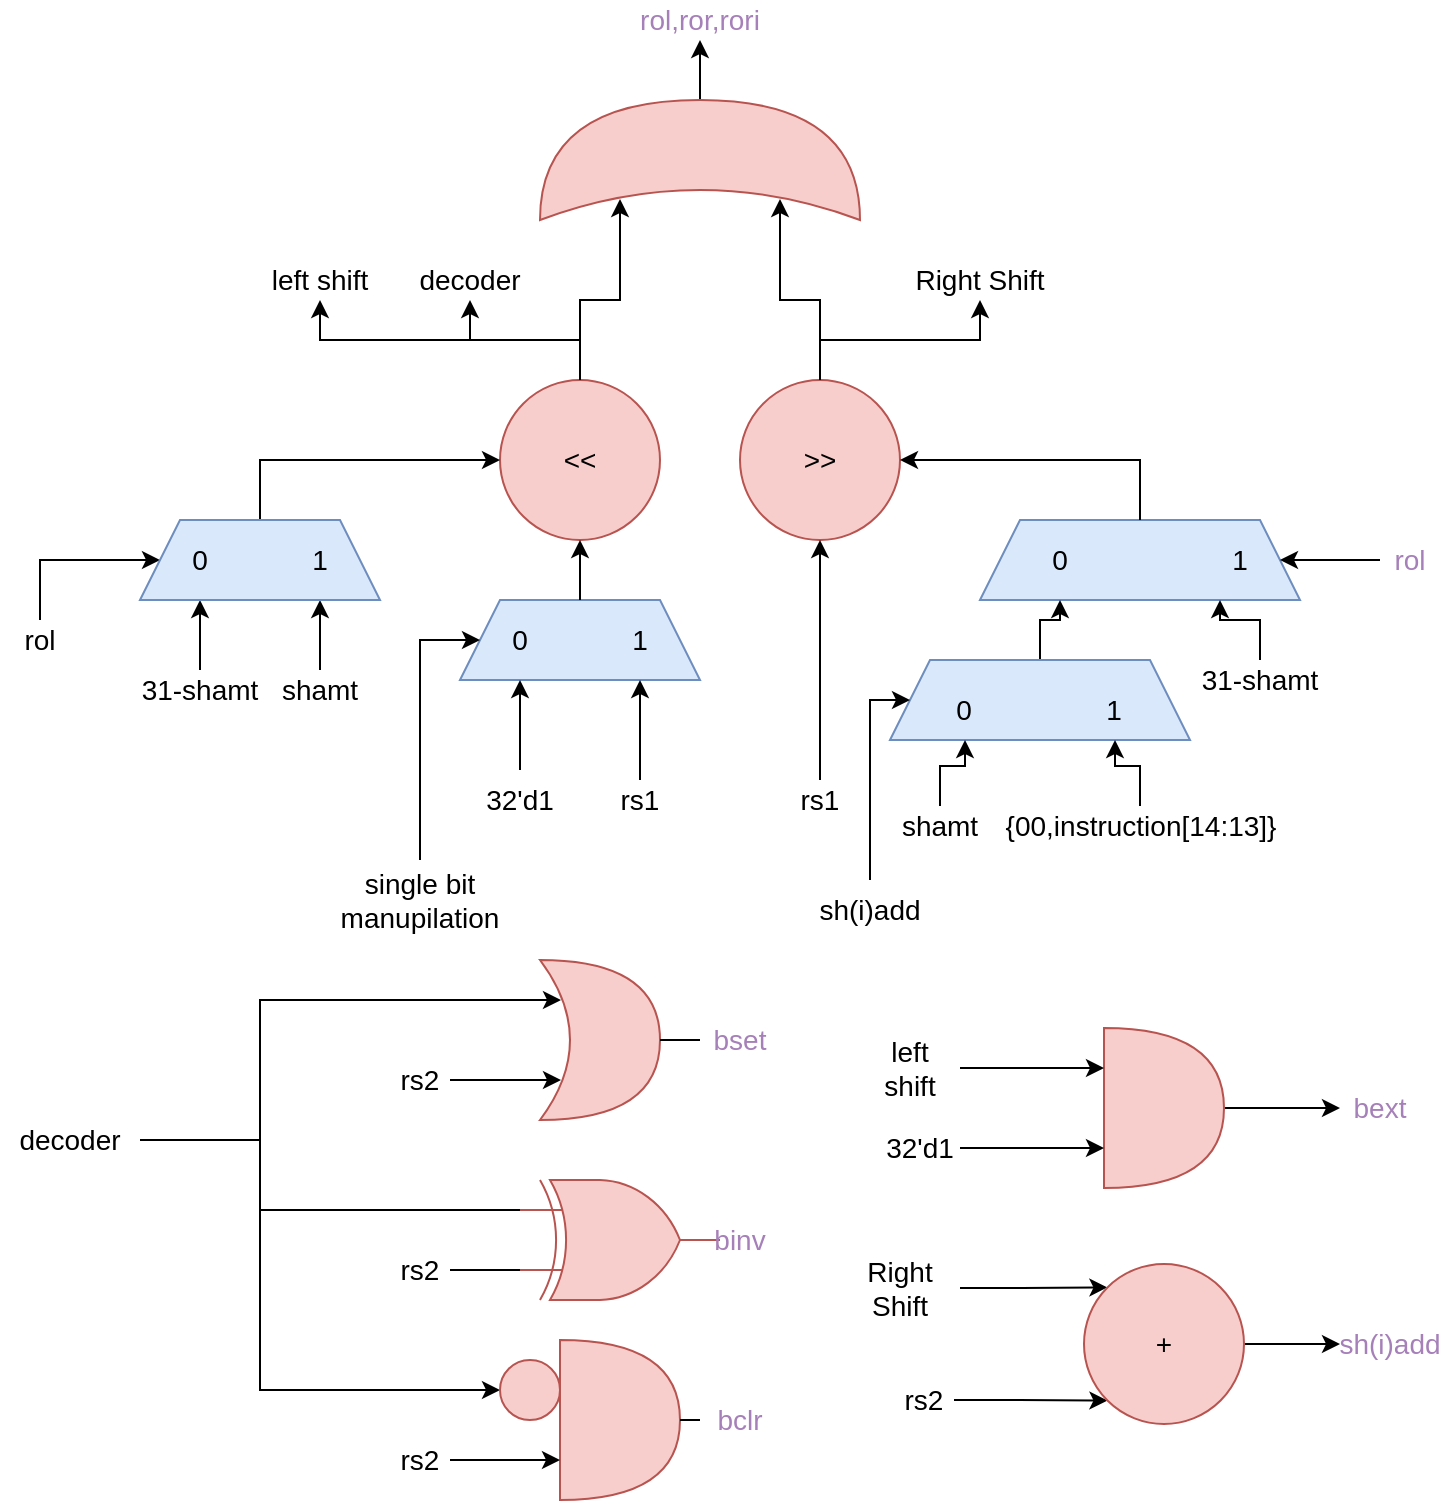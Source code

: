 <mxfile version="24.5.3" type="device">
  <diagram name="Page-1" id="j2-y5iguBYCK004hVtVf">
    <mxGraphModel dx="1500" dy="887" grid="1" gridSize="10" guides="1" tooltips="1" connect="1" arrows="1" fold="1" page="1" pageScale="1" pageWidth="900" pageHeight="1600" math="0" shadow="0">
      <root>
        <mxCell id="0" />
        <mxCell id="1" parent="0" />
        <mxCell id="U-3B_XLmBmkxY3aAZwwN-61" style="edgeStyle=orthogonalEdgeStyle;rounded=0;orthogonalLoop=1;jettySize=auto;html=1;exitX=0.5;exitY=0;exitDx=0;exitDy=0;entryX=0.5;entryY=1;entryDx=0;entryDy=0;fontSize=14;" edge="1" parent="1" source="U-3B_XLmBmkxY3aAZwwN-1" target="U-3B_XLmBmkxY3aAZwwN-63">
          <mxGeometry relative="1" as="geometry">
            <mxPoint x="240" y="240" as="targetPoint" />
          </mxGeometry>
        </mxCell>
        <mxCell id="U-3B_XLmBmkxY3aAZwwN-62" style="edgeStyle=orthogonalEdgeStyle;rounded=0;orthogonalLoop=1;jettySize=auto;html=1;exitX=0.5;exitY=0;exitDx=0;exitDy=0;entryX=0.5;entryY=1;entryDx=0;entryDy=0;fontSize=14;" edge="1" parent="1" source="U-3B_XLmBmkxY3aAZwwN-1" target="U-3B_XLmBmkxY3aAZwwN-64">
          <mxGeometry relative="1" as="geometry">
            <mxPoint x="180" y="240" as="targetPoint" />
          </mxGeometry>
        </mxCell>
        <mxCell id="U-3B_XLmBmkxY3aAZwwN-1" value="&amp;lt;&amp;lt;" style="ellipse;whiteSpace=wrap;html=1;aspect=fixed;fillColor=#f8cecc;strokeColor=#b85450;fontSize=14;" vertex="1" parent="1">
          <mxGeometry x="260" y="280" width="80" height="80" as="geometry" />
        </mxCell>
        <mxCell id="U-3B_XLmBmkxY3aAZwwN-109" style="edgeStyle=orthogonalEdgeStyle;rounded=0;orthogonalLoop=1;jettySize=auto;html=1;entryX=0.5;entryY=1;entryDx=0;entryDy=0;" edge="1" parent="1" source="U-3B_XLmBmkxY3aAZwwN-2" target="U-3B_XLmBmkxY3aAZwwN-93">
          <mxGeometry relative="1" as="geometry" />
        </mxCell>
        <mxCell id="U-3B_XLmBmkxY3aAZwwN-2" value="&amp;gt;&amp;gt;" style="ellipse;whiteSpace=wrap;html=1;aspect=fixed;fillColor=#f8cecc;strokeColor=#b85450;fontSize=14;" vertex="1" parent="1">
          <mxGeometry x="380" y="280" width="80" height="80" as="geometry" />
        </mxCell>
        <mxCell id="U-3B_XLmBmkxY3aAZwwN-58" style="edgeStyle=orthogonalEdgeStyle;rounded=0;orthogonalLoop=1;jettySize=auto;html=1;fontSize=14;" edge="1" parent="1" source="U-3B_XLmBmkxY3aAZwwN-3" target="U-3B_XLmBmkxY3aAZwwN-59">
          <mxGeometry relative="1" as="geometry">
            <mxPoint x="360" y="120" as="targetPoint" />
          </mxGeometry>
        </mxCell>
        <mxCell id="U-3B_XLmBmkxY3aAZwwN-3" value="" style="shape=xor;whiteSpace=wrap;html=1;rotation=-90;fillColor=#f8cecc;strokeColor=#b85450;fontSize=14;" vertex="1" parent="1">
          <mxGeometry x="330" y="90" width="60" height="160" as="geometry" />
        </mxCell>
        <mxCell id="U-3B_XLmBmkxY3aAZwwN-4" style="edgeStyle=orthogonalEdgeStyle;rounded=0;orthogonalLoop=1;jettySize=auto;html=1;entryX=0.175;entryY=0.25;entryDx=0;entryDy=0;entryPerimeter=0;fontSize=14;" edge="1" parent="1" source="U-3B_XLmBmkxY3aAZwwN-1" target="U-3B_XLmBmkxY3aAZwwN-3">
          <mxGeometry relative="1" as="geometry" />
        </mxCell>
        <mxCell id="U-3B_XLmBmkxY3aAZwwN-5" style="edgeStyle=orthogonalEdgeStyle;rounded=0;orthogonalLoop=1;jettySize=auto;html=1;entryX=0.175;entryY=0.75;entryDx=0;entryDy=0;entryPerimeter=0;fontSize=14;" edge="1" parent="1" source="U-3B_XLmBmkxY3aAZwwN-2" target="U-3B_XLmBmkxY3aAZwwN-3">
          <mxGeometry relative="1" as="geometry" />
        </mxCell>
        <mxCell id="U-3B_XLmBmkxY3aAZwwN-7" style="edgeStyle=orthogonalEdgeStyle;rounded=0;orthogonalLoop=1;jettySize=auto;html=1;entryX=0;entryY=0.5;entryDx=0;entryDy=0;fontSize=14;" edge="1" parent="1" source="U-3B_XLmBmkxY3aAZwwN-6" target="U-3B_XLmBmkxY3aAZwwN-1">
          <mxGeometry relative="1" as="geometry">
            <Array as="points">
              <mxPoint x="140" y="320" />
            </Array>
          </mxGeometry>
        </mxCell>
        <mxCell id="U-3B_XLmBmkxY3aAZwwN-10" style="edgeStyle=orthogonalEdgeStyle;rounded=0;orthogonalLoop=1;jettySize=auto;html=1;entryX=0;entryY=0.5;entryDx=0;entryDy=0;fontSize=14;" edge="1" parent="1" source="U-3B_XLmBmkxY3aAZwwN-9" target="U-3B_XLmBmkxY3aAZwwN-6">
          <mxGeometry relative="1" as="geometry">
            <Array as="points">
              <mxPoint x="30" y="370" />
            </Array>
          </mxGeometry>
        </mxCell>
        <mxCell id="U-3B_XLmBmkxY3aAZwwN-9" value="rol" style="text;html=1;align=center;verticalAlign=middle;whiteSpace=wrap;rounded=0;fontSize=14;" vertex="1" parent="1">
          <mxGeometry x="10" y="400" width="40" height="20" as="geometry" />
        </mxCell>
        <mxCell id="U-3B_XLmBmkxY3aAZwwN-13" style="edgeStyle=orthogonalEdgeStyle;rounded=0;orthogonalLoop=1;jettySize=auto;html=1;entryX=0.25;entryY=1;entryDx=0;entryDy=0;fontSize=14;" edge="1" parent="1" source="U-3B_XLmBmkxY3aAZwwN-11" target="U-3B_XLmBmkxY3aAZwwN-6">
          <mxGeometry relative="1" as="geometry" />
        </mxCell>
        <mxCell id="U-3B_XLmBmkxY3aAZwwN-11" value="31-shamt" style="text;html=1;align=center;verticalAlign=middle;whiteSpace=wrap;rounded=0;fontSize=14;" vertex="1" parent="1">
          <mxGeometry x="75" y="425" width="70" height="20" as="geometry" />
        </mxCell>
        <mxCell id="U-3B_XLmBmkxY3aAZwwN-14" style="edgeStyle=orthogonalEdgeStyle;rounded=0;orthogonalLoop=1;jettySize=auto;html=1;entryX=0.75;entryY=1;entryDx=0;entryDy=0;fontSize=14;" edge="1" parent="1" source="U-3B_XLmBmkxY3aAZwwN-12" target="U-3B_XLmBmkxY3aAZwwN-6">
          <mxGeometry relative="1" as="geometry" />
        </mxCell>
        <mxCell id="U-3B_XLmBmkxY3aAZwwN-12" value="shamt" style="text;html=1;align=center;verticalAlign=middle;whiteSpace=wrap;rounded=0;fontSize=14;" vertex="1" parent="1">
          <mxGeometry x="145" y="425" width="50" height="20" as="geometry" />
        </mxCell>
        <mxCell id="U-3B_XLmBmkxY3aAZwwN-15" style="edgeStyle=orthogonalEdgeStyle;rounded=0;orthogonalLoop=1;jettySize=auto;html=1;exitX=0.5;exitY=1;exitDx=0;exitDy=0;fontSize=14;" edge="1" parent="1" source="U-3B_XLmBmkxY3aAZwwN-11" target="U-3B_XLmBmkxY3aAZwwN-11">
          <mxGeometry relative="1" as="geometry" />
        </mxCell>
        <mxCell id="U-3B_XLmBmkxY3aAZwwN-18" value="" style="group;fontSize=14;" vertex="1" connectable="0" parent="1">
          <mxGeometry x="80" y="350" width="120" height="40" as="geometry" />
        </mxCell>
        <mxCell id="U-3B_XLmBmkxY3aAZwwN-6" value="" style="shape=trapezoid;perimeter=trapezoidPerimeter;whiteSpace=wrap;html=1;fixedSize=1;fillColor=#dae8fc;strokeColor=#6c8ebf;fontSize=14;" vertex="1" parent="U-3B_XLmBmkxY3aAZwwN-18">
          <mxGeometry width="120" height="40" as="geometry" />
        </mxCell>
        <mxCell id="U-3B_XLmBmkxY3aAZwwN-16" value="1" style="text;html=1;align=center;verticalAlign=middle;whiteSpace=wrap;rounded=0;fontSize=14;" vertex="1" parent="U-3B_XLmBmkxY3aAZwwN-18">
          <mxGeometry x="80" y="5" width="20" height="30" as="geometry" />
        </mxCell>
        <mxCell id="U-3B_XLmBmkxY3aAZwwN-17" value="0" style="text;html=1;align=center;verticalAlign=middle;whiteSpace=wrap;rounded=0;fontSize=14;" vertex="1" parent="U-3B_XLmBmkxY3aAZwwN-18">
          <mxGeometry x="20" y="5" width="20" height="30" as="geometry" />
        </mxCell>
        <mxCell id="U-3B_XLmBmkxY3aAZwwN-19" value="" style="group;fontSize=14;" vertex="1" connectable="0" parent="1">
          <mxGeometry x="240" y="390" width="120" height="40" as="geometry" />
        </mxCell>
        <mxCell id="U-3B_XLmBmkxY3aAZwwN-20" value="" style="shape=trapezoid;perimeter=trapezoidPerimeter;whiteSpace=wrap;html=1;fixedSize=1;fillColor=#dae8fc;strokeColor=#6c8ebf;fontSize=14;" vertex="1" parent="U-3B_XLmBmkxY3aAZwwN-19">
          <mxGeometry width="120" height="40" as="geometry" />
        </mxCell>
        <mxCell id="U-3B_XLmBmkxY3aAZwwN-21" value="1" style="text;html=1;align=center;verticalAlign=middle;whiteSpace=wrap;rounded=0;fontSize=14;" vertex="1" parent="U-3B_XLmBmkxY3aAZwwN-19">
          <mxGeometry x="80" y="5" width="20" height="30" as="geometry" />
        </mxCell>
        <mxCell id="U-3B_XLmBmkxY3aAZwwN-22" value="0" style="text;html=1;align=center;verticalAlign=middle;whiteSpace=wrap;rounded=0;fontSize=14;" vertex="1" parent="U-3B_XLmBmkxY3aAZwwN-19">
          <mxGeometry x="20" y="5" width="20" height="30" as="geometry" />
        </mxCell>
        <mxCell id="U-3B_XLmBmkxY3aAZwwN-23" value="" style="edgeStyle=orthogonalEdgeStyle;rounded=0;orthogonalLoop=1;jettySize=auto;html=1;fontSize=14;" edge="1" parent="1" source="U-3B_XLmBmkxY3aAZwwN-20" target="U-3B_XLmBmkxY3aAZwwN-1">
          <mxGeometry relative="1" as="geometry" />
        </mxCell>
        <mxCell id="U-3B_XLmBmkxY3aAZwwN-26" style="edgeStyle=orthogonalEdgeStyle;rounded=0;orthogonalLoop=1;jettySize=auto;html=1;entryX=0.25;entryY=1;entryDx=0;entryDy=0;fontSize=14;" edge="1" parent="1" source="U-3B_XLmBmkxY3aAZwwN-25" target="U-3B_XLmBmkxY3aAZwwN-20">
          <mxGeometry relative="1" as="geometry" />
        </mxCell>
        <mxCell id="U-3B_XLmBmkxY3aAZwwN-25" value="32&#39;d1" style="text;html=1;align=center;verticalAlign=middle;whiteSpace=wrap;rounded=0;fontSize=14;" vertex="1" parent="1">
          <mxGeometry x="245" y="475" width="50" height="30" as="geometry" />
        </mxCell>
        <mxCell id="U-3B_XLmBmkxY3aAZwwN-28" style="edgeStyle=orthogonalEdgeStyle;rounded=0;orthogonalLoop=1;jettySize=auto;html=1;entryX=0.75;entryY=1;entryDx=0;entryDy=0;fontSize=14;" edge="1" parent="1" source="U-3B_XLmBmkxY3aAZwwN-27" target="U-3B_XLmBmkxY3aAZwwN-20">
          <mxGeometry relative="1" as="geometry" />
        </mxCell>
        <mxCell id="U-3B_XLmBmkxY3aAZwwN-27" value="rs1" style="text;html=1;align=center;verticalAlign=middle;whiteSpace=wrap;rounded=0;fontSize=14;" vertex="1" parent="1">
          <mxGeometry x="305" y="480" width="50" height="20" as="geometry" />
        </mxCell>
        <mxCell id="U-3B_XLmBmkxY3aAZwwN-31" style="edgeStyle=orthogonalEdgeStyle;rounded=0;orthogonalLoop=1;jettySize=auto;html=1;entryX=0;entryY=0.5;entryDx=0;entryDy=0;fontSize=14;" edge="1" parent="1" source="U-3B_XLmBmkxY3aAZwwN-29" target="U-3B_XLmBmkxY3aAZwwN-20">
          <mxGeometry relative="1" as="geometry">
            <Array as="points">
              <mxPoint x="220" y="410" />
            </Array>
          </mxGeometry>
        </mxCell>
        <mxCell id="U-3B_XLmBmkxY3aAZwwN-29" value="single bit manupilation" style="text;html=1;align=center;verticalAlign=middle;whiteSpace=wrap;rounded=0;fontSize=14;" vertex="1" parent="1">
          <mxGeometry x="170" y="520" width="100" height="40" as="geometry" />
        </mxCell>
        <mxCell id="U-3B_XLmBmkxY3aAZwwN-33" value="" style="edgeStyle=orthogonalEdgeStyle;rounded=0;orthogonalLoop=1;jettySize=auto;html=1;fontSize=14;" edge="1" parent="1" source="U-3B_XLmBmkxY3aAZwwN-32" target="U-3B_XLmBmkxY3aAZwwN-2">
          <mxGeometry relative="1" as="geometry" />
        </mxCell>
        <mxCell id="U-3B_XLmBmkxY3aAZwwN-32" value="rs1" style="text;html=1;align=center;verticalAlign=middle;whiteSpace=wrap;rounded=0;fontSize=14;" vertex="1" parent="1">
          <mxGeometry x="395" y="480" width="50" height="20" as="geometry" />
        </mxCell>
        <mxCell id="U-3B_XLmBmkxY3aAZwwN-34" value="" style="group;fontSize=14;" vertex="1" connectable="0" parent="1">
          <mxGeometry x="500" y="350" width="160" height="40" as="geometry" />
        </mxCell>
        <mxCell id="U-3B_XLmBmkxY3aAZwwN-35" value="" style="shape=trapezoid;perimeter=trapezoidPerimeter;whiteSpace=wrap;html=1;fixedSize=1;fillColor=#dae8fc;strokeColor=#6c8ebf;fontSize=14;" vertex="1" parent="U-3B_XLmBmkxY3aAZwwN-34">
          <mxGeometry width="160" height="40" as="geometry" />
        </mxCell>
        <mxCell id="U-3B_XLmBmkxY3aAZwwN-36" value="1" style="text;html=1;align=center;verticalAlign=middle;whiteSpace=wrap;rounded=0;fontSize=14;" vertex="1" parent="U-3B_XLmBmkxY3aAZwwN-34">
          <mxGeometry x="120" y="5" width="20" height="30" as="geometry" />
        </mxCell>
        <mxCell id="U-3B_XLmBmkxY3aAZwwN-37" value="0" style="text;html=1;align=center;verticalAlign=middle;whiteSpace=wrap;rounded=0;fontSize=14;" vertex="1" parent="U-3B_XLmBmkxY3aAZwwN-34">
          <mxGeometry x="30" y="5" width="20" height="30" as="geometry" />
        </mxCell>
        <mxCell id="U-3B_XLmBmkxY3aAZwwN-39" style="edgeStyle=orthogonalEdgeStyle;rounded=0;orthogonalLoop=1;jettySize=auto;html=1;entryX=1;entryY=0.5;entryDx=0;entryDy=0;fontSize=14;" edge="1" parent="1" source="U-3B_XLmBmkxY3aAZwwN-35" target="U-3B_XLmBmkxY3aAZwwN-2">
          <mxGeometry relative="1" as="geometry">
            <Array as="points">
              <mxPoint x="580" y="320" />
            </Array>
          </mxGeometry>
        </mxCell>
        <mxCell id="U-3B_XLmBmkxY3aAZwwN-48" style="edgeStyle=orthogonalEdgeStyle;rounded=0;orthogonalLoop=1;jettySize=auto;html=1;entryX=0.25;entryY=1;entryDx=0;entryDy=0;fontSize=14;" edge="1" parent="1" source="U-3B_XLmBmkxY3aAZwwN-40" target="U-3B_XLmBmkxY3aAZwwN-35">
          <mxGeometry relative="1" as="geometry" />
        </mxCell>
        <mxCell id="U-3B_XLmBmkxY3aAZwwN-40" value="" style="shape=trapezoid;perimeter=trapezoidPerimeter;whiteSpace=wrap;html=1;fixedSize=1;fillColor=#dae8fc;strokeColor=#6c8ebf;fontSize=14;" vertex="1" parent="1">
          <mxGeometry x="455" y="420" width="150" height="40" as="geometry" />
        </mxCell>
        <mxCell id="U-3B_XLmBmkxY3aAZwwN-45" style="edgeStyle=orthogonalEdgeStyle;rounded=0;orthogonalLoop=1;jettySize=auto;html=1;entryX=0.25;entryY=1;entryDx=0;entryDy=0;fontSize=14;" edge="1" parent="1" source="U-3B_XLmBmkxY3aAZwwN-42" target="U-3B_XLmBmkxY3aAZwwN-40">
          <mxGeometry relative="1" as="geometry" />
        </mxCell>
        <mxCell id="U-3B_XLmBmkxY3aAZwwN-42" value="shamt" style="text;html=1;align=center;verticalAlign=middle;whiteSpace=wrap;rounded=0;fontSize=14;" vertex="1" parent="1">
          <mxGeometry x="455" y="493" width="50" height="20" as="geometry" />
        </mxCell>
        <mxCell id="U-3B_XLmBmkxY3aAZwwN-47" style="edgeStyle=orthogonalEdgeStyle;rounded=0;orthogonalLoop=1;jettySize=auto;html=1;entryX=0.75;entryY=1;entryDx=0;entryDy=0;fontSize=14;" edge="1" parent="1" source="U-3B_XLmBmkxY3aAZwwN-46" target="U-3B_XLmBmkxY3aAZwwN-40">
          <mxGeometry relative="1" as="geometry" />
        </mxCell>
        <mxCell id="U-3B_XLmBmkxY3aAZwwN-46" value="{00,instruction[14:13]}" style="text;html=1;align=center;verticalAlign=middle;whiteSpace=wrap;rounded=0;fontSize=14;" vertex="1" parent="1">
          <mxGeometry x="517.5" y="493" width="125" height="20" as="geometry" />
        </mxCell>
        <mxCell id="U-3B_XLmBmkxY3aAZwwN-50" style="edgeStyle=orthogonalEdgeStyle;rounded=0;orthogonalLoop=1;jettySize=auto;html=1;entryX=0.75;entryY=1;entryDx=0;entryDy=0;fontSize=14;" edge="1" parent="1" source="U-3B_XLmBmkxY3aAZwwN-49" target="U-3B_XLmBmkxY3aAZwwN-35">
          <mxGeometry relative="1" as="geometry" />
        </mxCell>
        <mxCell id="U-3B_XLmBmkxY3aAZwwN-49" value="31-shamt" style="text;html=1;align=center;verticalAlign=middle;whiteSpace=wrap;rounded=0;fontSize=14;" vertex="1" parent="1">
          <mxGeometry x="605" y="420" width="70" height="20" as="geometry" />
        </mxCell>
        <mxCell id="U-3B_XLmBmkxY3aAZwwN-53" style="edgeStyle=orthogonalEdgeStyle;rounded=0;orthogonalLoop=1;jettySize=auto;html=1;entryX=1;entryY=0.5;entryDx=0;entryDy=0;fontSize=14;" edge="1" parent="1" source="U-3B_XLmBmkxY3aAZwwN-51" target="U-3B_XLmBmkxY3aAZwwN-35">
          <mxGeometry relative="1" as="geometry" />
        </mxCell>
        <mxCell id="U-3B_XLmBmkxY3aAZwwN-51" value="rol" style="text;html=1;align=center;verticalAlign=middle;whiteSpace=wrap;rounded=0;fontSize=14;fontColor=#A680B8;" vertex="1" parent="1">
          <mxGeometry x="700" y="360" width="30" height="20" as="geometry" />
        </mxCell>
        <mxCell id="U-3B_XLmBmkxY3aAZwwN-55" style="edgeStyle=orthogonalEdgeStyle;rounded=0;orthogonalLoop=1;jettySize=auto;html=1;exitX=0.5;exitY=0;exitDx=0;exitDy=0;entryX=0;entryY=0.5;entryDx=0;entryDy=0;fontSize=14;" edge="1" parent="1" source="U-3B_XLmBmkxY3aAZwwN-54" target="U-3B_XLmBmkxY3aAZwwN-40">
          <mxGeometry relative="1" as="geometry">
            <Array as="points">
              <mxPoint x="445" y="440" />
            </Array>
          </mxGeometry>
        </mxCell>
        <mxCell id="U-3B_XLmBmkxY3aAZwwN-54" value="sh(i)add" style="text;html=1;align=center;verticalAlign=middle;whiteSpace=wrap;rounded=0;fontSize=14;" vertex="1" parent="1">
          <mxGeometry x="395" y="530" width="100" height="30" as="geometry" />
        </mxCell>
        <mxCell id="U-3B_XLmBmkxY3aAZwwN-56" value="0" style="text;html=1;align=center;verticalAlign=middle;whiteSpace=wrap;rounded=0;fontSize=14;" vertex="1" parent="1">
          <mxGeometry x="482" y="430" width="20" height="30" as="geometry" />
        </mxCell>
        <mxCell id="U-3B_XLmBmkxY3aAZwwN-57" value="1" style="text;html=1;align=center;verticalAlign=middle;whiteSpace=wrap;rounded=0;fontSize=14;" vertex="1" parent="1">
          <mxGeometry x="557" y="430" width="20" height="30" as="geometry" />
        </mxCell>
        <mxCell id="U-3B_XLmBmkxY3aAZwwN-59" value="rol,ror,rori" style="text;html=1;align=center;verticalAlign=middle;whiteSpace=wrap;rounded=0;fontSize=14;fontColor=#A680B8;" vertex="1" parent="1">
          <mxGeometry x="325" y="90" width="70" height="20" as="geometry" />
        </mxCell>
        <mxCell id="U-3B_XLmBmkxY3aAZwwN-63" value="decoder" style="text;html=1;align=center;verticalAlign=middle;whiteSpace=wrap;rounded=0;fontSize=14;" vertex="1" parent="1">
          <mxGeometry x="210" y="220" width="70" height="20" as="geometry" />
        </mxCell>
        <mxCell id="U-3B_XLmBmkxY3aAZwwN-64" value="left shift" style="text;html=1;align=center;verticalAlign=middle;whiteSpace=wrap;rounded=0;fontSize=14;" vertex="1" parent="1">
          <mxGeometry x="135" y="220" width="70" height="20" as="geometry" />
        </mxCell>
        <mxCell id="U-3B_XLmBmkxY3aAZwwN-65" value="" style="shape=xor;whiteSpace=wrap;html=1;fillColor=#f8cecc;strokeColor=#b85450;fontSize=14;" vertex="1" parent="1">
          <mxGeometry x="280" y="570" width="60" height="80" as="geometry" />
        </mxCell>
        <mxCell id="U-3B_XLmBmkxY3aAZwwN-81" style="edgeStyle=orthogonalEdgeStyle;rounded=0;orthogonalLoop=1;jettySize=auto;html=1;entryX=0;entryY=0.5;entryDx=0;entryDy=0;fontSize=14;" edge="1" parent="1" source="U-3B_XLmBmkxY3aAZwwN-66" target="U-3B_XLmBmkxY3aAZwwN-80">
          <mxGeometry relative="1" as="geometry">
            <Array as="points">
              <mxPoint x="140" y="660" />
              <mxPoint x="140" y="785" />
            </Array>
          </mxGeometry>
        </mxCell>
        <mxCell id="U-3B_XLmBmkxY3aAZwwN-66" value="decoder" style="text;html=1;align=center;verticalAlign=middle;whiteSpace=wrap;rounded=0;fontSize=14;" vertex="1" parent="1">
          <mxGeometry x="10" y="650" width="70" height="20" as="geometry" />
        </mxCell>
        <mxCell id="U-3B_XLmBmkxY3aAZwwN-67" style="edgeStyle=orthogonalEdgeStyle;rounded=0;orthogonalLoop=1;jettySize=auto;html=1;entryX=0.175;entryY=0.25;entryDx=0;entryDy=0;entryPerimeter=0;fontSize=14;" edge="1" parent="1" source="U-3B_XLmBmkxY3aAZwwN-66" target="U-3B_XLmBmkxY3aAZwwN-65">
          <mxGeometry relative="1" as="geometry">
            <Array as="points">
              <mxPoint x="140" y="660" />
              <mxPoint x="140" y="590" />
            </Array>
          </mxGeometry>
        </mxCell>
        <mxCell id="U-3B_XLmBmkxY3aAZwwN-68" value="rs2" style="text;html=1;align=center;verticalAlign=middle;whiteSpace=wrap;rounded=0;fontSize=14;" vertex="1" parent="1">
          <mxGeometry x="205" y="615" width="30" height="30" as="geometry" />
        </mxCell>
        <mxCell id="U-3B_XLmBmkxY3aAZwwN-69" style="edgeStyle=orthogonalEdgeStyle;rounded=0;orthogonalLoop=1;jettySize=auto;html=1;entryX=0.175;entryY=0.75;entryDx=0;entryDy=0;entryPerimeter=0;fontSize=14;" edge="1" parent="1" source="U-3B_XLmBmkxY3aAZwwN-68" target="U-3B_XLmBmkxY3aAZwwN-65">
          <mxGeometry relative="1" as="geometry" />
        </mxCell>
        <mxCell id="U-3B_XLmBmkxY3aAZwwN-70" value="" style="verticalLabelPosition=bottom;shadow=0;dashed=0;align=center;html=1;verticalAlign=top;shape=mxgraph.electrical.logic_gates.logic_gate;operation=xor;fillColor=#f8cecc;strokeColor=#b85450;fontSize=14;" vertex="1" parent="1">
          <mxGeometry x="270" y="680" width="100" height="60" as="geometry" />
        </mxCell>
        <mxCell id="U-3B_XLmBmkxY3aAZwwN-72" value="" style="endArrow=none;html=1;rounded=0;entryX=0;entryY=0.25;entryDx=0;entryDy=0;entryPerimeter=0;fontSize=14;" edge="1" parent="1" target="U-3B_XLmBmkxY3aAZwwN-70">
          <mxGeometry width="50" height="50" relative="1" as="geometry">
            <mxPoint x="140" y="660" as="sourcePoint" />
            <mxPoint x="260" y="670" as="targetPoint" />
            <Array as="points">
              <mxPoint x="140" y="695" />
            </Array>
          </mxGeometry>
        </mxCell>
        <mxCell id="U-3B_XLmBmkxY3aAZwwN-73" value="rs2" style="text;html=1;align=center;verticalAlign=middle;whiteSpace=wrap;rounded=0;fontSize=14;" vertex="1" parent="1">
          <mxGeometry x="205" y="710" width="30" height="30" as="geometry" />
        </mxCell>
        <mxCell id="U-3B_XLmBmkxY3aAZwwN-75" value="" style="endArrow=none;html=1;rounded=0;entryX=0;entryY=0.75;entryDx=0;entryDy=0;entryPerimeter=0;exitX=1;exitY=0.5;exitDx=0;exitDy=0;fontSize=14;" edge="1" parent="1" source="U-3B_XLmBmkxY3aAZwwN-73" target="U-3B_XLmBmkxY3aAZwwN-70">
          <mxGeometry width="50" height="50" relative="1" as="geometry">
            <mxPoint x="208" y="690" as="sourcePoint" />
            <mxPoint x="258" y="640" as="targetPoint" />
          </mxGeometry>
        </mxCell>
        <mxCell id="U-3B_XLmBmkxY3aAZwwN-78" value="" style="endArrow=none;html=1;rounded=0;entryX=1;entryY=0.5;entryDx=0;entryDy=0;entryPerimeter=0;exitX=0;exitY=0.5;exitDx=0;exitDy=0;fontSize=14;" edge="1" parent="1" source="U-3B_XLmBmkxY3aAZwwN-102" target="U-3B_XLmBmkxY3aAZwwN-65">
          <mxGeometry width="50" height="50" relative="1" as="geometry">
            <mxPoint x="370" y="610" as="sourcePoint" />
            <mxPoint x="280" y="660" as="targetPoint" />
          </mxGeometry>
        </mxCell>
        <mxCell id="U-3B_XLmBmkxY3aAZwwN-79" value="" style="shape=or;whiteSpace=wrap;html=1;fillColor=#f8cecc;strokeColor=#b85450;fontSize=14;" vertex="1" parent="1">
          <mxGeometry x="290" y="760" width="60" height="80" as="geometry" />
        </mxCell>
        <mxCell id="U-3B_XLmBmkxY3aAZwwN-80" value="" style="ellipse;whiteSpace=wrap;html=1;aspect=fixed;fillColor=#f8cecc;strokeColor=#b85450;fontSize=14;" vertex="1" parent="1">
          <mxGeometry x="260" y="770" width="30" height="30" as="geometry" />
        </mxCell>
        <mxCell id="U-3B_XLmBmkxY3aAZwwN-82" value="rs2" style="text;html=1;align=center;verticalAlign=middle;whiteSpace=wrap;rounded=0;fontSize=14;" vertex="1" parent="1">
          <mxGeometry x="205" y="805" width="30" height="30" as="geometry" />
        </mxCell>
        <mxCell id="U-3B_XLmBmkxY3aAZwwN-83" style="edgeStyle=orthogonalEdgeStyle;rounded=0;orthogonalLoop=1;jettySize=auto;html=1;entryX=0;entryY=0.75;entryDx=0;entryDy=0;entryPerimeter=0;fontSize=14;" edge="1" parent="1" source="U-3B_XLmBmkxY3aAZwwN-82" target="U-3B_XLmBmkxY3aAZwwN-79">
          <mxGeometry relative="1" as="geometry" />
        </mxCell>
        <mxCell id="U-3B_XLmBmkxY3aAZwwN-84" value="" style="endArrow=none;html=1;rounded=0;entryX=1;entryY=0.5;entryDx=0;entryDy=0;entryPerimeter=0;exitX=0;exitY=0.5;exitDx=0;exitDy=0;fontSize=14;" edge="1" parent="1" source="U-3B_XLmBmkxY3aAZwwN-104" target="U-3B_XLmBmkxY3aAZwwN-79">
          <mxGeometry width="50" height="50" relative="1" as="geometry">
            <mxPoint x="370" y="800" as="sourcePoint" />
            <mxPoint x="350" y="620" as="targetPoint" />
          </mxGeometry>
        </mxCell>
        <mxCell id="U-3B_XLmBmkxY3aAZwwN-85" value="left shift" style="text;html=1;align=center;verticalAlign=middle;whiteSpace=wrap;rounded=0;fontSize=14;" vertex="1" parent="1">
          <mxGeometry x="440" y="614" width="50" height="20" as="geometry" />
        </mxCell>
        <mxCell id="U-3B_XLmBmkxY3aAZwwN-91" style="edgeStyle=orthogonalEdgeStyle;rounded=0;orthogonalLoop=1;jettySize=auto;html=1;entryX=0;entryY=0.5;entryDx=0;entryDy=0;fontSize=14;" edge="1" parent="1" source="U-3B_XLmBmkxY3aAZwwN-86" target="U-3B_XLmBmkxY3aAZwwN-106">
          <mxGeometry relative="1" as="geometry">
            <mxPoint x="685" y="644" as="targetPoint" />
          </mxGeometry>
        </mxCell>
        <mxCell id="U-3B_XLmBmkxY3aAZwwN-86" value="" style="shape=or;whiteSpace=wrap;html=1;fillColor=#f8cecc;strokeColor=#b85450;fontSize=14;" vertex="1" parent="1">
          <mxGeometry x="562" y="604" width="60" height="80" as="geometry" />
        </mxCell>
        <mxCell id="U-3B_XLmBmkxY3aAZwwN-88" value="32&#39;d1" style="text;html=1;align=center;verticalAlign=middle;whiteSpace=wrap;rounded=0;fontSize=14;" vertex="1" parent="1">
          <mxGeometry x="450" y="654" width="40" height="20" as="geometry" />
        </mxCell>
        <mxCell id="U-3B_XLmBmkxY3aAZwwN-89" style="edgeStyle=orthogonalEdgeStyle;rounded=0;orthogonalLoop=1;jettySize=auto;html=1;entryX=0;entryY=0.25;entryDx=0;entryDy=0;entryPerimeter=0;fontSize=14;" edge="1" parent="1" source="U-3B_XLmBmkxY3aAZwwN-85" target="U-3B_XLmBmkxY3aAZwwN-86">
          <mxGeometry relative="1" as="geometry" />
        </mxCell>
        <mxCell id="U-3B_XLmBmkxY3aAZwwN-90" style="edgeStyle=orthogonalEdgeStyle;rounded=0;orthogonalLoop=1;jettySize=auto;html=1;entryX=0;entryY=0.75;entryDx=0;entryDy=0;entryPerimeter=0;fontSize=14;" edge="1" parent="1" source="U-3B_XLmBmkxY3aAZwwN-88" target="U-3B_XLmBmkxY3aAZwwN-86">
          <mxGeometry relative="1" as="geometry" />
        </mxCell>
        <mxCell id="U-3B_XLmBmkxY3aAZwwN-93" value="Right Shift" style="text;html=1;align=center;verticalAlign=middle;whiteSpace=wrap;rounded=0;fontSize=14;" vertex="1" parent="1">
          <mxGeometry x="460" y="220" width="80" height="20" as="geometry" />
        </mxCell>
        <mxCell id="U-3B_XLmBmkxY3aAZwwN-98" style="edgeStyle=orthogonalEdgeStyle;rounded=0;orthogonalLoop=1;jettySize=auto;html=1;entryX=0;entryY=0;entryDx=0;entryDy=0;fontSize=14;" edge="1" parent="1" source="U-3B_XLmBmkxY3aAZwwN-95" target="U-3B_XLmBmkxY3aAZwwN-97">
          <mxGeometry relative="1" as="geometry" />
        </mxCell>
        <mxCell id="U-3B_XLmBmkxY3aAZwwN-95" value="Right Shift" style="text;html=1;align=center;verticalAlign=middle;whiteSpace=wrap;rounded=0;fontSize=14;" vertex="1" parent="1">
          <mxGeometry x="430" y="724" width="60" height="20" as="geometry" />
        </mxCell>
        <mxCell id="U-3B_XLmBmkxY3aAZwwN-99" style="edgeStyle=orthogonalEdgeStyle;rounded=0;orthogonalLoop=1;jettySize=auto;html=1;entryX=0;entryY=1;entryDx=0;entryDy=0;fontSize=14;" edge="1" parent="1" source="U-3B_XLmBmkxY3aAZwwN-96" target="U-3B_XLmBmkxY3aAZwwN-97">
          <mxGeometry relative="1" as="geometry" />
        </mxCell>
        <mxCell id="U-3B_XLmBmkxY3aAZwwN-96" value="rs2" style="text;html=1;align=center;verticalAlign=middle;whiteSpace=wrap;rounded=0;fontSize=14;" vertex="1" parent="1">
          <mxGeometry x="457" y="775" width="30" height="30" as="geometry" />
        </mxCell>
        <mxCell id="U-3B_XLmBmkxY3aAZwwN-100" style="edgeStyle=orthogonalEdgeStyle;rounded=0;orthogonalLoop=1;jettySize=auto;html=1;entryX=0;entryY=0.5;entryDx=0;entryDy=0;fontSize=14;" edge="1" parent="1" source="U-3B_XLmBmkxY3aAZwwN-97" target="U-3B_XLmBmkxY3aAZwwN-107">
          <mxGeometry relative="1" as="geometry">
            <mxPoint x="685" y="762" as="targetPoint" />
          </mxGeometry>
        </mxCell>
        <mxCell id="U-3B_XLmBmkxY3aAZwwN-97" value="+" style="ellipse;whiteSpace=wrap;html=1;aspect=fixed;fillColor=#f8cecc;strokeColor=#b85450;fontSize=14;" vertex="1" parent="1">
          <mxGeometry x="552" y="722" width="80" height="80" as="geometry" />
        </mxCell>
        <mxCell id="U-3B_XLmBmkxY3aAZwwN-102" value="bset" style="text;html=1;align=center;verticalAlign=middle;whiteSpace=wrap;rounded=0;fontSize=14;fontColor=#A680B8;" vertex="1" parent="1">
          <mxGeometry x="360" y="595" width="40" height="30" as="geometry" />
        </mxCell>
        <mxCell id="U-3B_XLmBmkxY3aAZwwN-103" value="binv" style="text;html=1;align=center;verticalAlign=middle;whiteSpace=wrap;rounded=0;fontSize=14;fontColor=#A680B8;" vertex="1" parent="1">
          <mxGeometry x="360" y="695" width="40" height="30" as="geometry" />
        </mxCell>
        <mxCell id="U-3B_XLmBmkxY3aAZwwN-104" value="bclr" style="text;html=1;align=center;verticalAlign=middle;whiteSpace=wrap;rounded=0;fontSize=14;fontColor=#A680B8;" vertex="1" parent="1">
          <mxGeometry x="360" y="785" width="40" height="30" as="geometry" />
        </mxCell>
        <mxCell id="U-3B_XLmBmkxY3aAZwwN-106" value="bext" style="text;html=1;align=center;verticalAlign=middle;whiteSpace=wrap;rounded=0;fontSize=14;fontColor=#A680B8;" vertex="1" parent="1">
          <mxGeometry x="680" y="629" width="40" height="30" as="geometry" />
        </mxCell>
        <mxCell id="U-3B_XLmBmkxY3aAZwwN-107" value="sh(i)add" style="text;html=1;align=center;verticalAlign=middle;whiteSpace=wrap;rounded=0;fontSize=14;fontColor=#A680B8;" vertex="1" parent="1">
          <mxGeometry x="680" y="747" width="50" height="30" as="geometry" />
        </mxCell>
      </root>
    </mxGraphModel>
  </diagram>
</mxfile>
